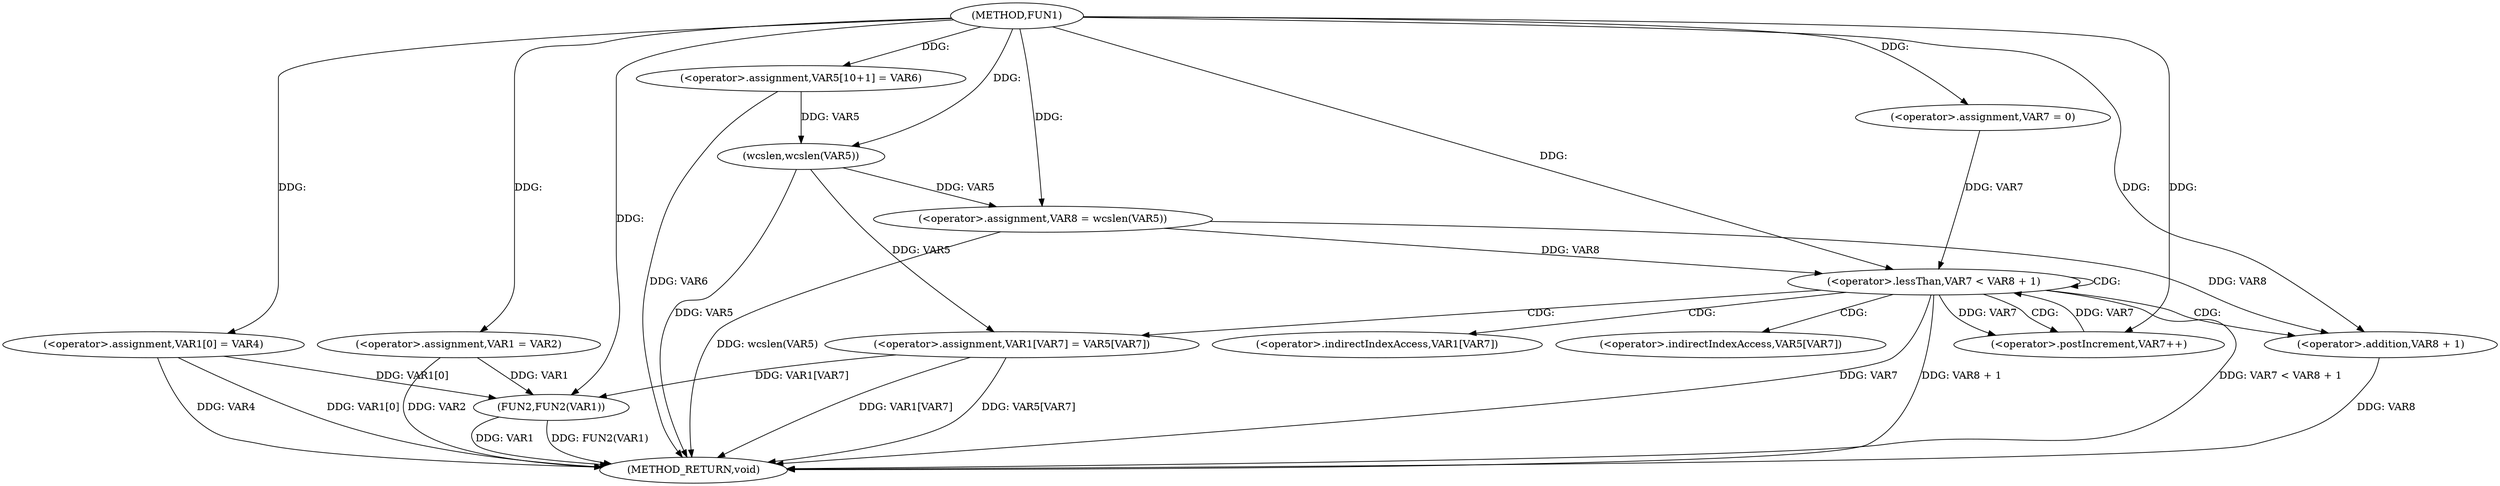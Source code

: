 digraph FUN1 {  
"1000100" [label = "(METHOD,FUN1)" ]
"1000145" [label = "(METHOD_RETURN,void)" ]
"1000105" [label = "(<operator>.assignment,VAR1 = VAR2)" ]
"1000108" [label = "(<operator>.assignment,VAR1[0] = VAR4)" ]
"1000115" [label = "(<operator>.assignment,VAR5[10+1] = VAR6)" ]
"1000120" [label = "(<operator>.assignment,VAR8 = wcslen(VAR5))" ]
"1000122" [label = "(wcslen,wcslen(VAR5))" ]
"1000125" [label = "(<operator>.assignment,VAR7 = 0)" ]
"1000128" [label = "(<operator>.lessThan,VAR7 < VAR8 + 1)" ]
"1000130" [label = "(<operator>.addition,VAR8 + 1)" ]
"1000133" [label = "(<operator>.postIncrement,VAR7++)" ]
"1000136" [label = "(<operator>.assignment,VAR1[VAR7] = VAR5[VAR7])" ]
"1000143" [label = "(FUN2,FUN2(VAR1))" ]
"1000137" [label = "(<operator>.indirectIndexAccess,VAR1[VAR7])" ]
"1000140" [label = "(<operator>.indirectIndexAccess,VAR5[VAR7])" ]
  "1000115" -> "1000145"  [ label = "DDG: VAR6"] 
  "1000128" -> "1000145"  [ label = "DDG: VAR8 + 1"] 
  "1000105" -> "1000145"  [ label = "DDG: VAR2"] 
  "1000122" -> "1000145"  [ label = "DDG: VAR5"] 
  "1000136" -> "1000145"  [ label = "DDG: VAR5[VAR7]"] 
  "1000128" -> "1000145"  [ label = "DDG: VAR7 < VAR8 + 1"] 
  "1000130" -> "1000145"  [ label = "DDG: VAR8"] 
  "1000128" -> "1000145"  [ label = "DDG: VAR7"] 
  "1000143" -> "1000145"  [ label = "DDG: VAR1"] 
  "1000108" -> "1000145"  [ label = "DDG: VAR4"] 
  "1000143" -> "1000145"  [ label = "DDG: FUN2(VAR1)"] 
  "1000120" -> "1000145"  [ label = "DDG: wcslen(VAR5)"] 
  "1000136" -> "1000145"  [ label = "DDG: VAR1[VAR7]"] 
  "1000108" -> "1000145"  [ label = "DDG: VAR1[0]"] 
  "1000100" -> "1000105"  [ label = "DDG: "] 
  "1000100" -> "1000108"  [ label = "DDG: "] 
  "1000100" -> "1000115"  [ label = "DDG: "] 
  "1000122" -> "1000120"  [ label = "DDG: VAR5"] 
  "1000100" -> "1000120"  [ label = "DDG: "] 
  "1000115" -> "1000122"  [ label = "DDG: VAR5"] 
  "1000100" -> "1000122"  [ label = "DDG: "] 
  "1000100" -> "1000125"  [ label = "DDG: "] 
  "1000125" -> "1000128"  [ label = "DDG: VAR7"] 
  "1000133" -> "1000128"  [ label = "DDG: VAR7"] 
  "1000100" -> "1000128"  [ label = "DDG: "] 
  "1000120" -> "1000128"  [ label = "DDG: VAR8"] 
  "1000120" -> "1000130"  [ label = "DDG: VAR8"] 
  "1000100" -> "1000130"  [ label = "DDG: "] 
  "1000128" -> "1000133"  [ label = "DDG: VAR7"] 
  "1000100" -> "1000133"  [ label = "DDG: "] 
  "1000122" -> "1000136"  [ label = "DDG: VAR5"] 
  "1000136" -> "1000143"  [ label = "DDG: VAR1[VAR7]"] 
  "1000105" -> "1000143"  [ label = "DDG: VAR1"] 
  "1000108" -> "1000143"  [ label = "DDG: VAR1[0]"] 
  "1000100" -> "1000143"  [ label = "DDG: "] 
  "1000128" -> "1000128"  [ label = "CDG: "] 
  "1000128" -> "1000137"  [ label = "CDG: "] 
  "1000128" -> "1000130"  [ label = "CDG: "] 
  "1000128" -> "1000133"  [ label = "CDG: "] 
  "1000128" -> "1000136"  [ label = "CDG: "] 
  "1000128" -> "1000140"  [ label = "CDG: "] 
}
